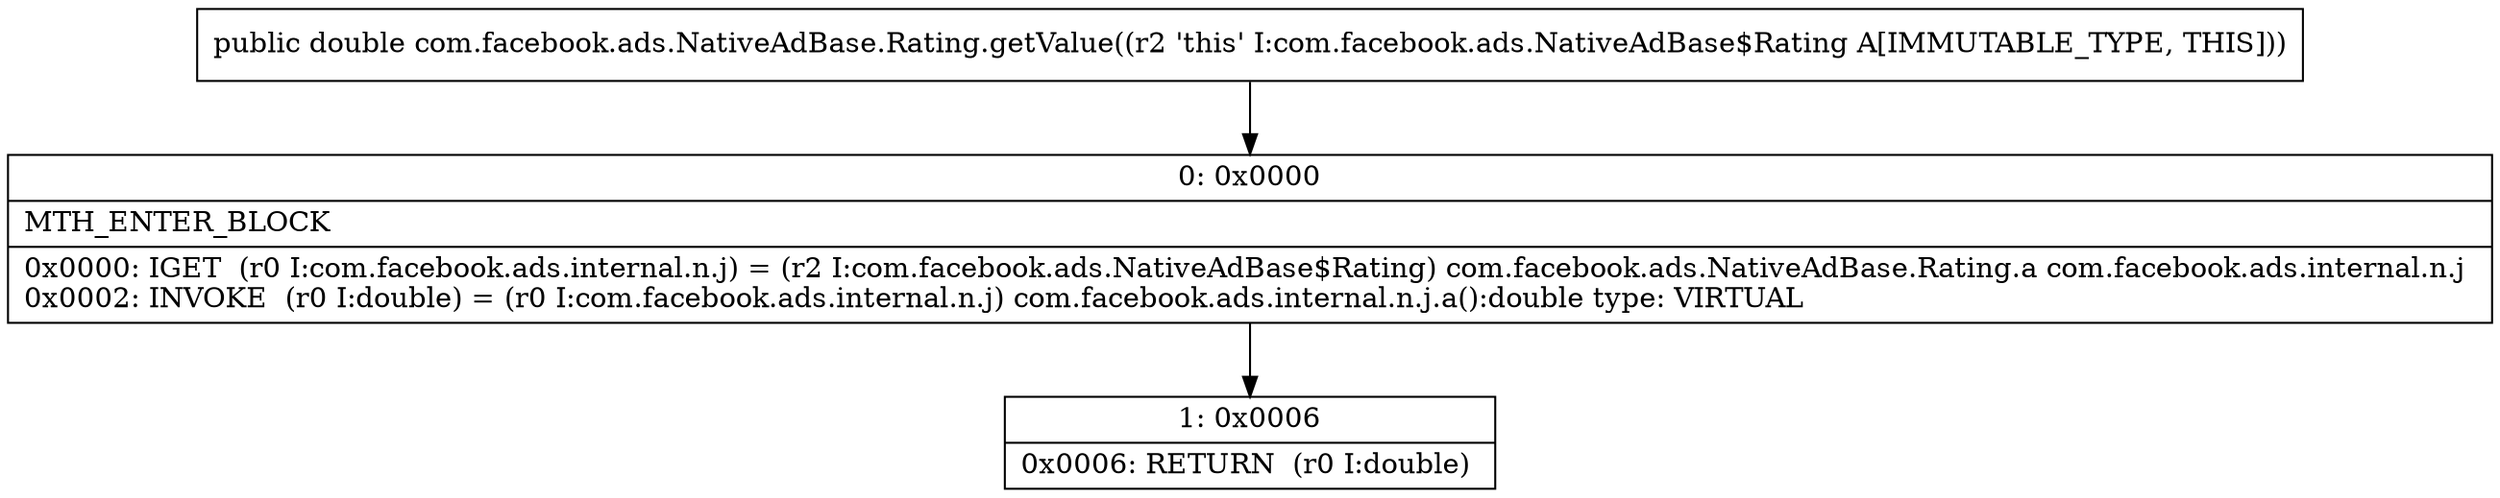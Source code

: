 digraph "CFG forcom.facebook.ads.NativeAdBase.Rating.getValue()D" {
Node_0 [shape=record,label="{0\:\ 0x0000|MTH_ENTER_BLOCK\l|0x0000: IGET  (r0 I:com.facebook.ads.internal.n.j) = (r2 I:com.facebook.ads.NativeAdBase$Rating) com.facebook.ads.NativeAdBase.Rating.a com.facebook.ads.internal.n.j \l0x0002: INVOKE  (r0 I:double) = (r0 I:com.facebook.ads.internal.n.j) com.facebook.ads.internal.n.j.a():double type: VIRTUAL \l}"];
Node_1 [shape=record,label="{1\:\ 0x0006|0x0006: RETURN  (r0 I:double) \l}"];
MethodNode[shape=record,label="{public double com.facebook.ads.NativeAdBase.Rating.getValue((r2 'this' I:com.facebook.ads.NativeAdBase$Rating A[IMMUTABLE_TYPE, THIS])) }"];
MethodNode -> Node_0;
Node_0 -> Node_1;
}

